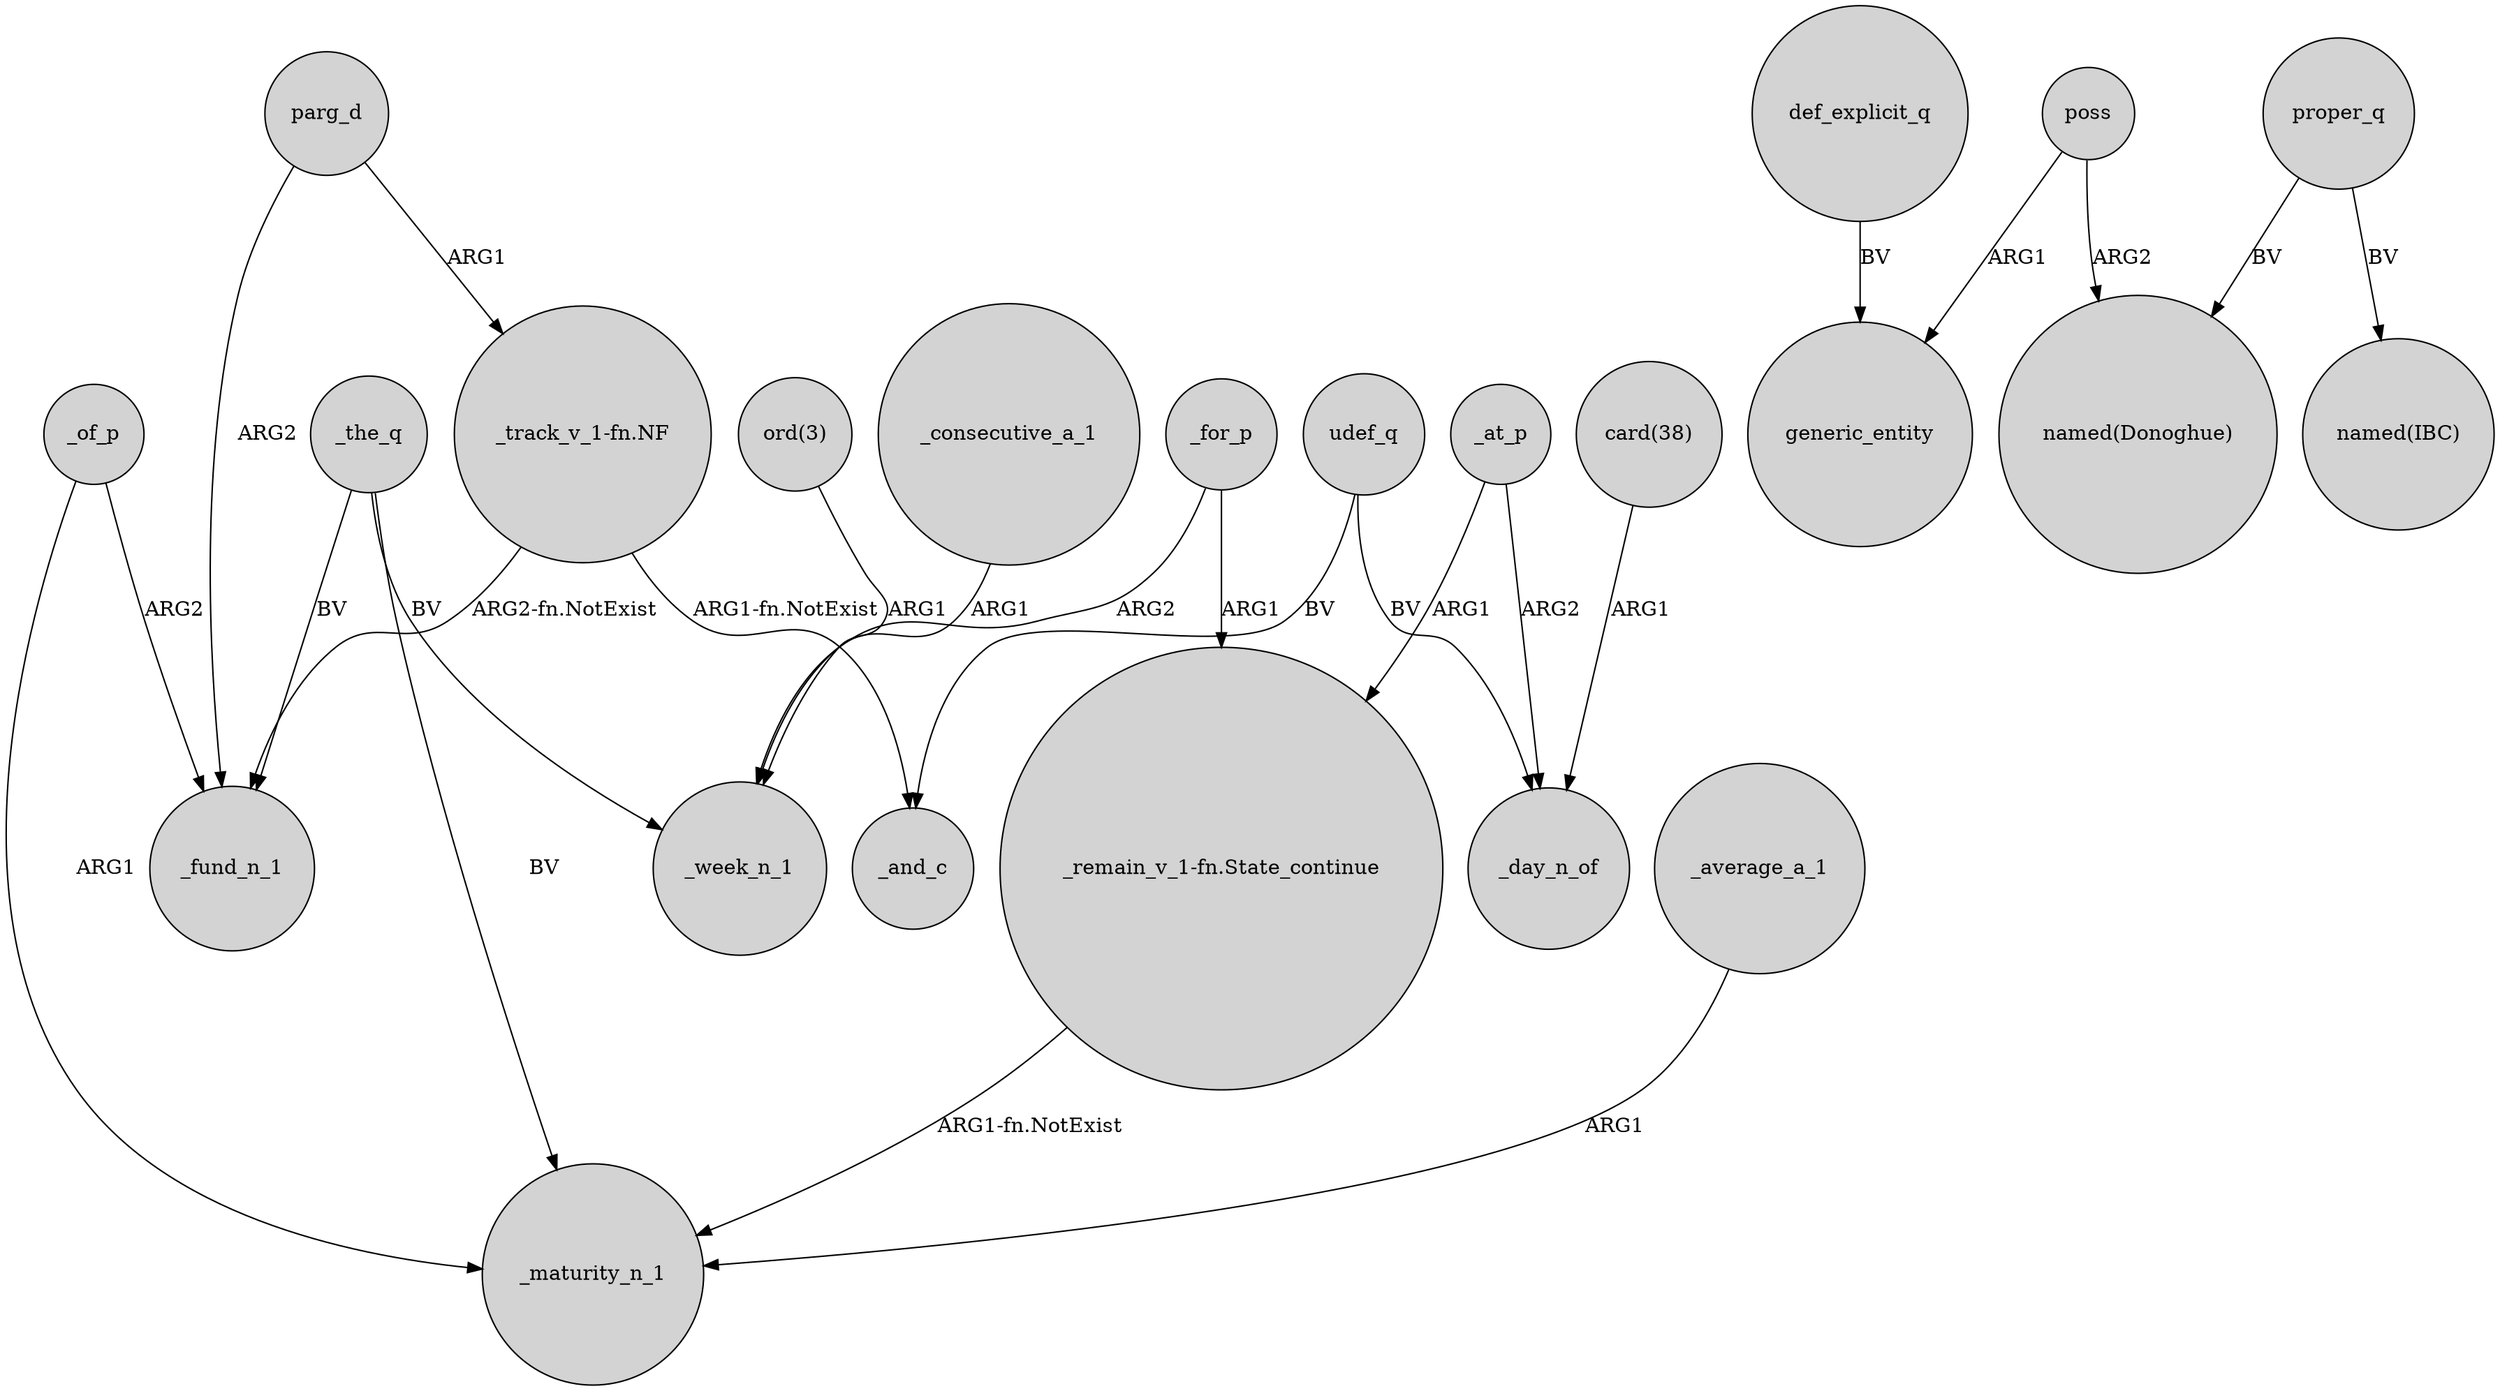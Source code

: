 digraph {
	node [shape=circle style=filled]
	parg_d -> "_track_v_1-fn.NF" [label=ARG1]
	poss -> generic_entity [label=ARG1]
	_of_p -> _maturity_n_1 [label=ARG1]
	"_track_v_1-fn.NF" -> _fund_n_1 [label="ARG2-fn.NotExist"]
	poss -> "named(Donoghue)" [label=ARG2]
	def_explicit_q -> generic_entity [label=BV]
	_for_p -> "_remain_v_1-fn.State_continue" [label=ARG1]
	"ord(3)" -> _week_n_1 [label=ARG1]
	udef_q -> _day_n_of [label=BV]
	_consecutive_a_1 -> _week_n_1 [label=ARG1]
	parg_d -> _fund_n_1 [label=ARG2]
	_the_q -> _fund_n_1 [label=BV]
	proper_q -> "named(IBC)" [label=BV]
	_of_p -> _fund_n_1 [label=ARG2]
	"card(38)" -> _day_n_of [label=ARG1]
	_at_p -> _day_n_of [label=ARG2]
	"_remain_v_1-fn.State_continue" -> _maturity_n_1 [label="ARG1-fn.NotExist"]
	_for_p -> _week_n_1 [label=ARG2]
	_the_q -> _maturity_n_1 [label=BV]
	_average_a_1 -> _maturity_n_1 [label=ARG1]
	_the_q -> _week_n_1 [label=BV]
	_at_p -> "_remain_v_1-fn.State_continue" [label=ARG1]
	"_track_v_1-fn.NF" -> _and_c [label="ARG1-fn.NotExist"]
	udef_q -> _and_c [label=BV]
	proper_q -> "named(Donoghue)" [label=BV]
}
